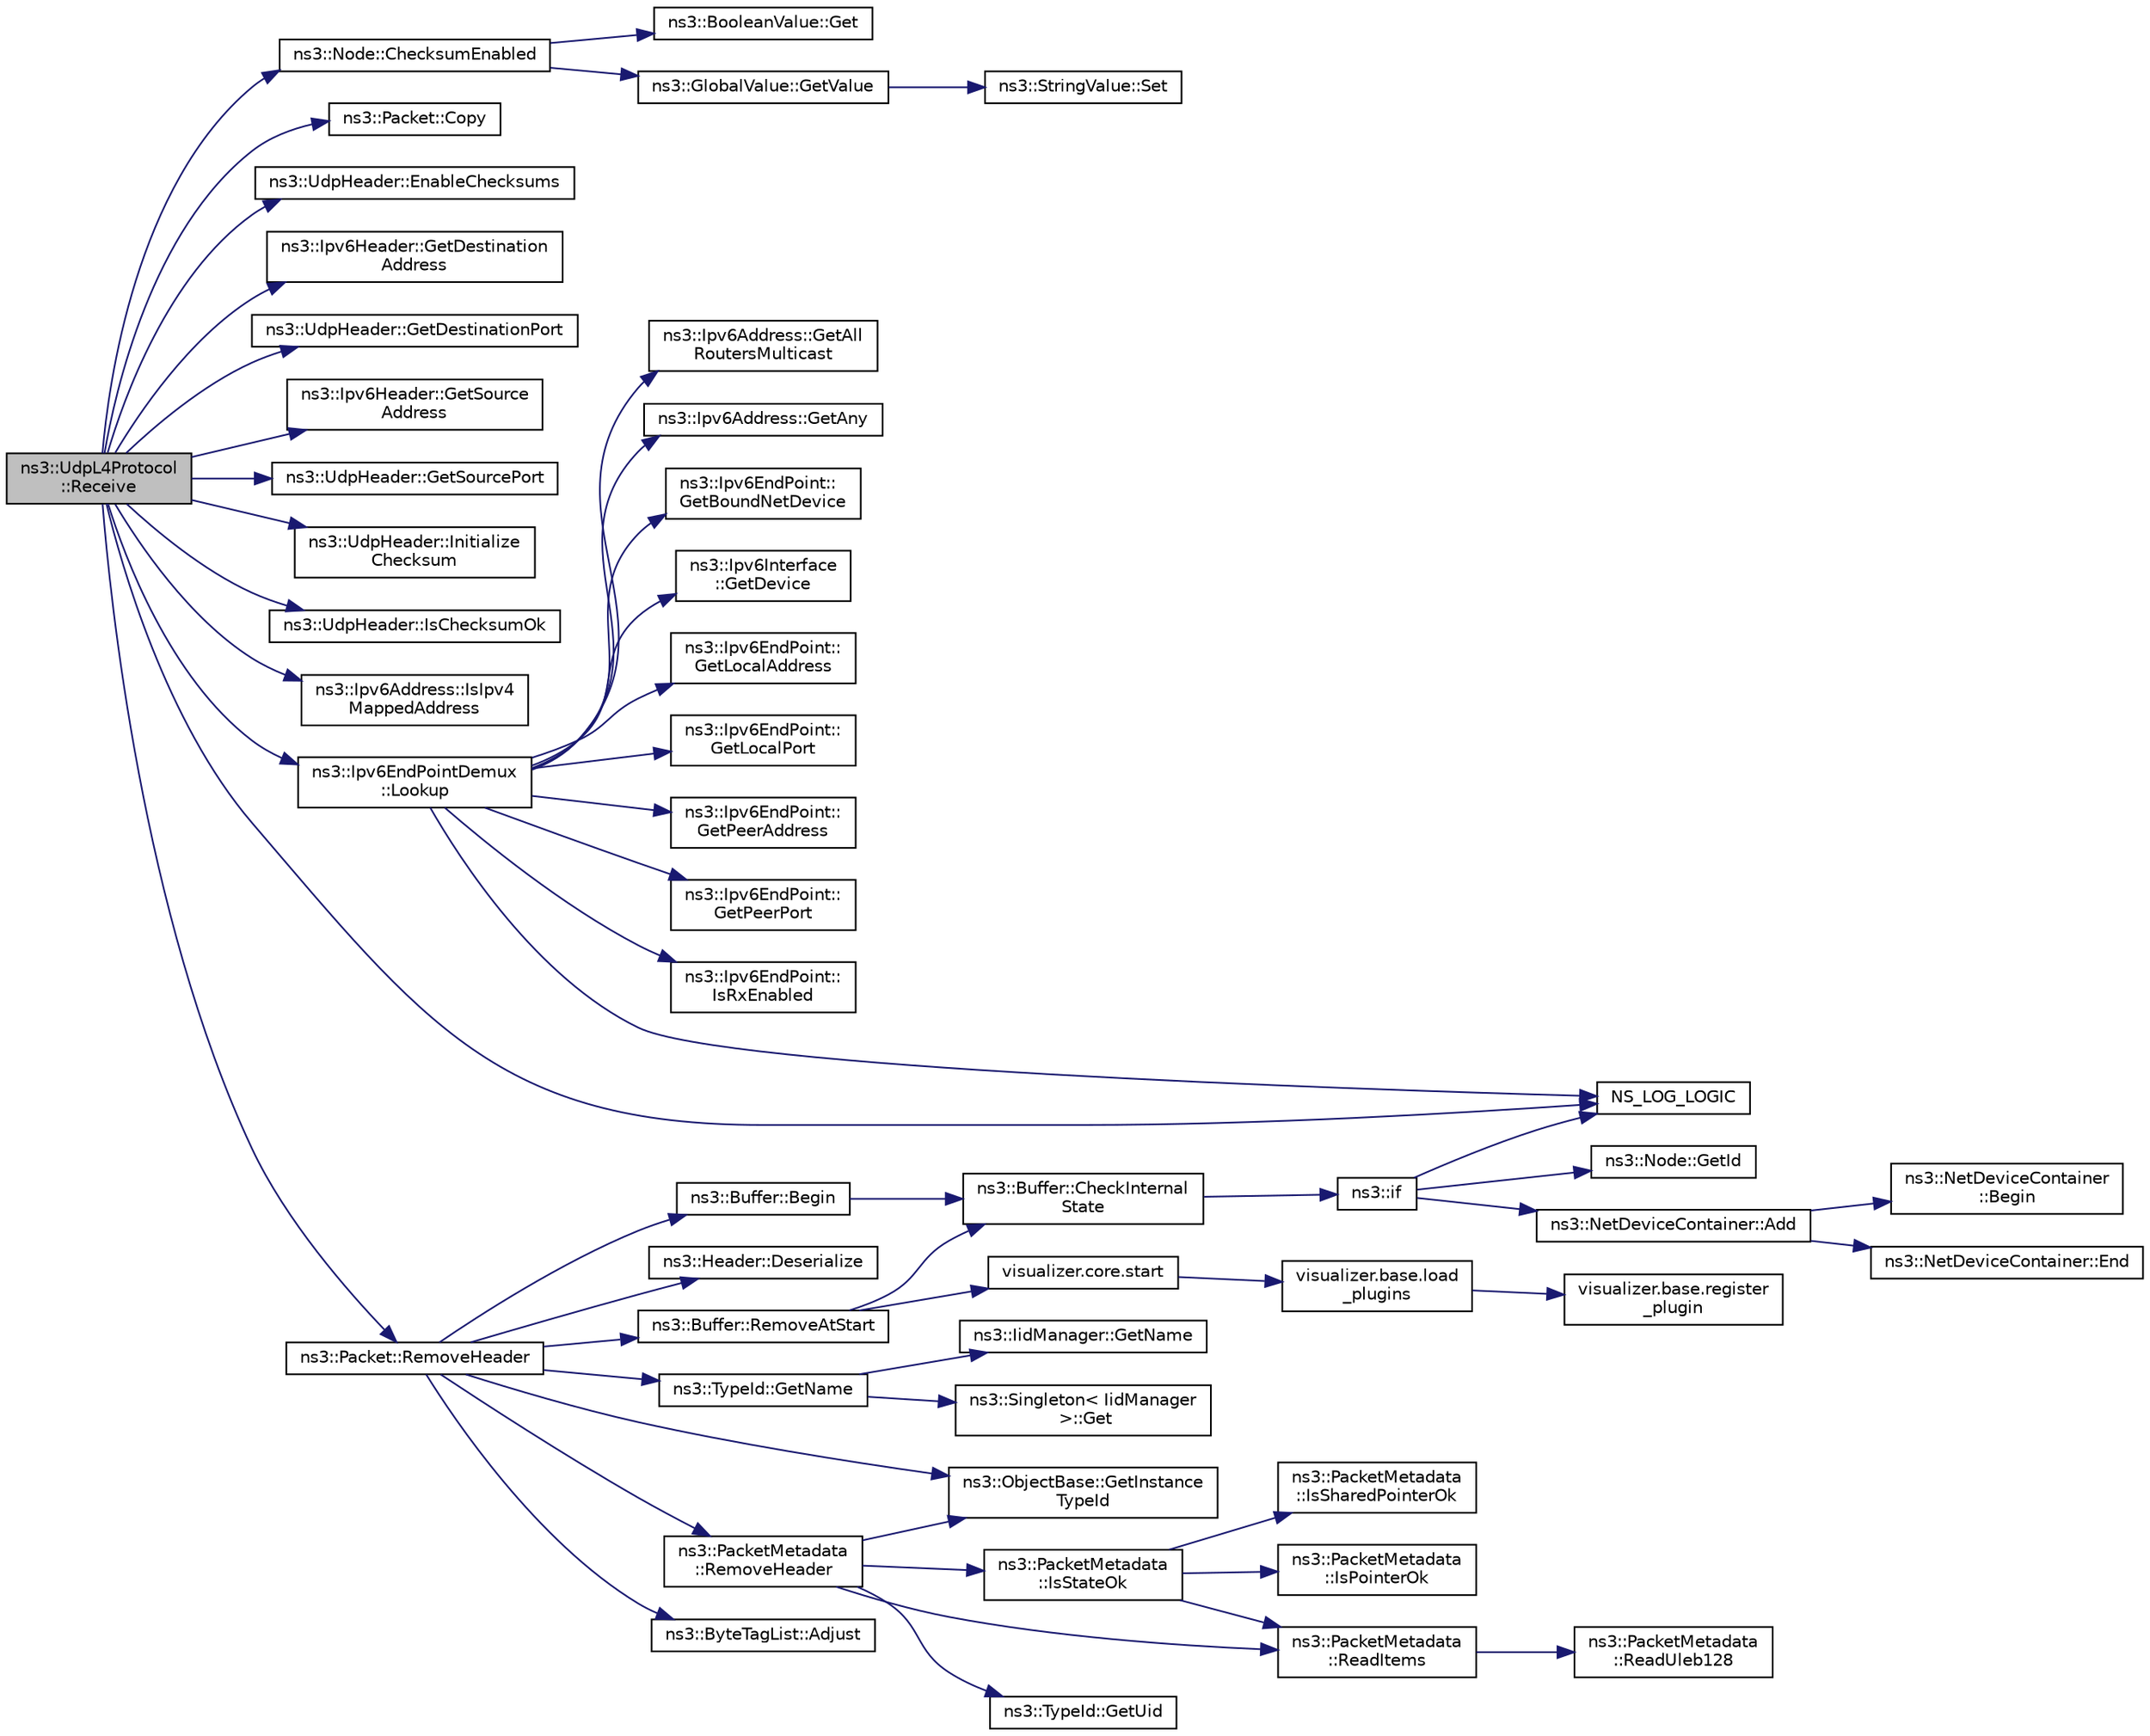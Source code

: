 digraph "ns3::UdpL4Protocol::Receive"
{
 // LATEX_PDF_SIZE
  edge [fontname="Helvetica",fontsize="10",labelfontname="Helvetica",labelfontsize="10"];
  node [fontname="Helvetica",fontsize="10",shape=record];
  rankdir="LR";
  Node1 [label="ns3::UdpL4Protocol\l::Receive",height=0.2,width=0.4,color="black", fillcolor="grey75", style="filled", fontcolor="black",tooltip="Called from lower-level layers to send the packet up in the stack."];
  Node1 -> Node2 [color="midnightblue",fontsize="10",style="solid",fontname="Helvetica"];
  Node2 [label="ns3::Node::ChecksumEnabled",height=0.2,width=0.4,color="black", fillcolor="white", style="filled",URL="$classns3_1_1_node.html#a0515bfe9a3aeb6605d657ba855699815",tooltip=" "];
  Node2 -> Node3 [color="midnightblue",fontsize="10",style="solid",fontname="Helvetica"];
  Node3 [label="ns3::BooleanValue::Get",height=0.2,width=0.4,color="black", fillcolor="white", style="filled",URL="$classns3_1_1_boolean_value.html#a9a4461490f9b71d99b07bb73993f0f00",tooltip=" "];
  Node2 -> Node4 [color="midnightblue",fontsize="10",style="solid",fontname="Helvetica"];
  Node4 [label="ns3::GlobalValue::GetValue",height=0.2,width=0.4,color="black", fillcolor="white", style="filled",URL="$classns3_1_1_global_value.html#a48a99242193fb69609a17332733e8600",tooltip="Get the value."];
  Node4 -> Node5 [color="midnightblue",fontsize="10",style="solid",fontname="Helvetica"];
  Node5 [label="ns3::StringValue::Set",height=0.2,width=0.4,color="black", fillcolor="white", style="filled",URL="$classns3_1_1_string_value.html#a17693012c6f2c52875e0d631fbf40155",tooltip=" "];
  Node1 -> Node6 [color="midnightblue",fontsize="10",style="solid",fontname="Helvetica"];
  Node6 [label="ns3::Packet::Copy",height=0.2,width=0.4,color="black", fillcolor="white", style="filled",URL="$classns3_1_1_packet.html#afb38be706cfc761bc1c0591f595fc1b7",tooltip="performs a COW copy of the packet."];
  Node1 -> Node7 [color="midnightblue",fontsize="10",style="solid",fontname="Helvetica"];
  Node7 [label="ns3::UdpHeader::EnableChecksums",height=0.2,width=0.4,color="black", fillcolor="white", style="filled",URL="$classns3_1_1_udp_header.html#a1be7b2d747df6076066ccd6d7dfc7f0d",tooltip="Enable checksum calculation for UDP."];
  Node1 -> Node8 [color="midnightblue",fontsize="10",style="solid",fontname="Helvetica"];
  Node8 [label="ns3::Ipv6Header::GetDestination\lAddress",height=0.2,width=0.4,color="black", fillcolor="white", style="filled",URL="$classns3_1_1_ipv6_header.html#a6f1681b5e31c57029b95255dc7553cb5",tooltip="Get the \"Destination address\" field."];
  Node1 -> Node9 [color="midnightblue",fontsize="10",style="solid",fontname="Helvetica"];
  Node9 [label="ns3::UdpHeader::GetDestinationPort",height=0.2,width=0.4,color="black", fillcolor="white", style="filled",URL="$classns3_1_1_udp_header.html#ad368e86767f342d3a0fa3831fadade64",tooltip=" "];
  Node1 -> Node10 [color="midnightblue",fontsize="10",style="solid",fontname="Helvetica"];
  Node10 [label="ns3::Ipv6Header::GetSource\lAddress",height=0.2,width=0.4,color="black", fillcolor="white", style="filled",URL="$classns3_1_1_ipv6_header.html#a07d13db76e48e50eb613d69ae46c2ab0",tooltip="Get the \"Source address\" field."];
  Node1 -> Node11 [color="midnightblue",fontsize="10",style="solid",fontname="Helvetica"];
  Node11 [label="ns3::UdpHeader::GetSourcePort",height=0.2,width=0.4,color="black", fillcolor="white", style="filled",URL="$classns3_1_1_udp_header.html#a4098dcf81f70cf995177318b1f7ef580",tooltip=" "];
  Node1 -> Node12 [color="midnightblue",fontsize="10",style="solid",fontname="Helvetica"];
  Node12 [label="ns3::UdpHeader::Initialize\lChecksum",height=0.2,width=0.4,color="black", fillcolor="white", style="filled",URL="$classns3_1_1_udp_header.html#ad5a6b055ebda2305135e6a4e7860e45e",tooltip=" "];
  Node1 -> Node13 [color="midnightblue",fontsize="10",style="solid",fontname="Helvetica"];
  Node13 [label="ns3::UdpHeader::IsChecksumOk",height=0.2,width=0.4,color="black", fillcolor="white", style="filled",URL="$classns3_1_1_udp_header.html#aa20cdf94b6db32a0bdd8b33fcd5a15f2",tooltip="Is the UDP checksum correct ?"];
  Node1 -> Node14 [color="midnightblue",fontsize="10",style="solid",fontname="Helvetica"];
  Node14 [label="ns3::Ipv6Address::IsIpv4\lMappedAddress",height=0.2,width=0.4,color="black", fillcolor="white", style="filled",URL="$classns3_1_1_ipv6_address.html#a74693fb4379303d46b6938f85931e6b9",tooltip="If the address is an IPv4-mapped address."];
  Node1 -> Node15 [color="midnightblue",fontsize="10",style="solid",fontname="Helvetica"];
  Node15 [label="ns3::Ipv6EndPointDemux\l::Lookup",height=0.2,width=0.4,color="black", fillcolor="white", style="filled",URL="$classns3_1_1_ipv6_end_point_demux.html#a14fd788471bcde832d3f125bdfabc24b",tooltip="lookup for a match with all the parameters."];
  Node15 -> Node16 [color="midnightblue",fontsize="10",style="solid",fontname="Helvetica"];
  Node16 [label="ns3::Ipv6Address::GetAll\lRoutersMulticast",height=0.2,width=0.4,color="black", fillcolor="white", style="filled",URL="$classns3_1_1_ipv6_address.html#aae006ec0f2c8e0cfd792cc1427f493cf",tooltip="Get the \"all routers multicast\" address."];
  Node15 -> Node17 [color="midnightblue",fontsize="10",style="solid",fontname="Helvetica"];
  Node17 [label="ns3::Ipv6Address::GetAny",height=0.2,width=0.4,color="black", fillcolor="white", style="filled",URL="$classns3_1_1_ipv6_address.html#a2783e8badfc98c8b0a8508bba6e1b91e",tooltip="Get the \"any\" (::) Ipv6Address."];
  Node15 -> Node18 [color="midnightblue",fontsize="10",style="solid",fontname="Helvetica"];
  Node18 [label="ns3::Ipv6EndPoint::\lGetBoundNetDevice",height=0.2,width=0.4,color="black", fillcolor="white", style="filled",URL="$classns3_1_1_ipv6_end_point.html#a58a52786b0b00f8b361104d0eca50bc8",tooltip="Returns socket's bound netdevice, if any."];
  Node15 -> Node19 [color="midnightblue",fontsize="10",style="solid",fontname="Helvetica"];
  Node19 [label="ns3::Ipv6Interface\l::GetDevice",height=0.2,width=0.4,color="black", fillcolor="white", style="filled",URL="$classns3_1_1_ipv6_interface.html#ae48d61d8e995e585a74050d78455bac7",tooltip="Get the NetDevice."];
  Node15 -> Node20 [color="midnightblue",fontsize="10",style="solid",fontname="Helvetica"];
  Node20 [label="ns3::Ipv6EndPoint::\lGetLocalAddress",height=0.2,width=0.4,color="black", fillcolor="white", style="filled",URL="$classns3_1_1_ipv6_end_point.html#a1972cd26240d42cd75f93e12d9182976",tooltip="Get the local address."];
  Node15 -> Node21 [color="midnightblue",fontsize="10",style="solid",fontname="Helvetica"];
  Node21 [label="ns3::Ipv6EndPoint::\lGetLocalPort",height=0.2,width=0.4,color="black", fillcolor="white", style="filled",URL="$classns3_1_1_ipv6_end_point.html#a39a9fd4aa85a8ecbbf2d6c84d589080b",tooltip="Get the local port."];
  Node15 -> Node22 [color="midnightblue",fontsize="10",style="solid",fontname="Helvetica"];
  Node22 [label="ns3::Ipv6EndPoint::\lGetPeerAddress",height=0.2,width=0.4,color="black", fillcolor="white", style="filled",URL="$classns3_1_1_ipv6_end_point.html#aa48c776ae54d85cf0f6a61a80d7b4cd8",tooltip="Get the peer address."];
  Node15 -> Node23 [color="midnightblue",fontsize="10",style="solid",fontname="Helvetica"];
  Node23 [label="ns3::Ipv6EndPoint::\lGetPeerPort",height=0.2,width=0.4,color="black", fillcolor="white", style="filled",URL="$classns3_1_1_ipv6_end_point.html#ac200f6b424104280ec1e55a415ed96fd",tooltip="Get the peer port."];
  Node15 -> Node24 [color="midnightblue",fontsize="10",style="solid",fontname="Helvetica"];
  Node24 [label="ns3::Ipv6EndPoint::\lIsRxEnabled",height=0.2,width=0.4,color="black", fillcolor="white", style="filled",URL="$classns3_1_1_ipv6_end_point.html#a60559306871f48ebffb5b84436cda5cc",tooltip="Checks if the endpoint can receive packets."];
  Node15 -> Node25 [color="midnightblue",fontsize="10",style="solid",fontname="Helvetica"];
  Node25 [label="NS_LOG_LOGIC",height=0.2,width=0.4,color="black", fillcolor="white", style="filled",URL="$global-router-interface_8cc.html#af2f17e24d29f39f6804d0d10d8cedc71",tooltip=" "];
  Node1 -> Node25 [color="midnightblue",fontsize="10",style="solid",fontname="Helvetica"];
  Node1 -> Node26 [color="midnightblue",fontsize="10",style="solid",fontname="Helvetica"];
  Node26 [label="ns3::Packet::RemoveHeader",height=0.2,width=0.4,color="black", fillcolor="white", style="filled",URL="$classns3_1_1_packet.html#a0961eccf975d75f902d40956c93ba63e",tooltip="Deserialize and remove the header from the internal buffer."];
  Node26 -> Node27 [color="midnightblue",fontsize="10",style="solid",fontname="Helvetica"];
  Node27 [label="ns3::ByteTagList::Adjust",height=0.2,width=0.4,color="black", fillcolor="white", style="filled",URL="$classns3_1_1_byte_tag_list.html#a1fec06d7e6daaf8039cf2a148e4090f2",tooltip="Adjust the offsets stored internally by the adjustment delta."];
  Node26 -> Node28 [color="midnightblue",fontsize="10",style="solid",fontname="Helvetica"];
  Node28 [label="ns3::Buffer::Begin",height=0.2,width=0.4,color="black", fillcolor="white", style="filled",URL="$classns3_1_1_buffer.html#acb977a0179de9abe4e295ce22023b4ca",tooltip=" "];
  Node28 -> Node29 [color="midnightblue",fontsize="10",style="solid",fontname="Helvetica"];
  Node29 [label="ns3::Buffer::CheckInternal\lState",height=0.2,width=0.4,color="black", fillcolor="white", style="filled",URL="$classns3_1_1_buffer.html#a200897ee202518b0d2bf91ead4e82be9",tooltip="Checks the internal buffer structures consistency."];
  Node29 -> Node30 [color="midnightblue",fontsize="10",style="solid",fontname="Helvetica"];
  Node30 [label="ns3::if",height=0.2,width=0.4,color="black", fillcolor="white", style="filled",URL="$namespacens3.html#aaad5cc5702ff29a1fcc8cdffd10a12e9",tooltip=" "];
  Node30 -> Node31 [color="midnightblue",fontsize="10",style="solid",fontname="Helvetica"];
  Node31 [label="ns3::NetDeviceContainer::Add",height=0.2,width=0.4,color="black", fillcolor="white", style="filled",URL="$classns3_1_1_net_device_container.html#a7ca8bc1d7ec00fd4fcc63869987fbda5",tooltip="Append the contents of another NetDeviceContainer to the end of this container."];
  Node31 -> Node32 [color="midnightblue",fontsize="10",style="solid",fontname="Helvetica"];
  Node32 [label="ns3::NetDeviceContainer\l::Begin",height=0.2,width=0.4,color="black", fillcolor="white", style="filled",URL="$classns3_1_1_net_device_container.html#a4ddc336af319061f5b61c515f0453242",tooltip="Get an iterator which refers to the first NetDevice in the container."];
  Node31 -> Node33 [color="midnightblue",fontsize="10",style="solid",fontname="Helvetica"];
  Node33 [label="ns3::NetDeviceContainer::End",height=0.2,width=0.4,color="black", fillcolor="white", style="filled",URL="$classns3_1_1_net_device_container.html#a436d9df206570861f96c3f278eaccb92",tooltip="Get an iterator which indicates past-the-last NetDevice in the container."];
  Node30 -> Node34 [color="midnightblue",fontsize="10",style="solid",fontname="Helvetica"];
  Node34 [label="ns3::Node::GetId",height=0.2,width=0.4,color="black", fillcolor="white", style="filled",URL="$classns3_1_1_node.html#a2ed8663077afcb8db519296b0ada6355",tooltip=" "];
  Node30 -> Node25 [color="midnightblue",fontsize="10",style="solid",fontname="Helvetica"];
  Node26 -> Node35 [color="midnightblue",fontsize="10",style="solid",fontname="Helvetica"];
  Node35 [label="ns3::Header::Deserialize",height=0.2,width=0.4,color="black", fillcolor="white", style="filled",URL="$classns3_1_1_header.html#a78be9400bb66b2a8543606f395ef5396",tooltip=" "];
  Node26 -> Node36 [color="midnightblue",fontsize="10",style="solid",fontname="Helvetica"];
  Node36 [label="ns3::ObjectBase::GetInstance\lTypeId",height=0.2,width=0.4,color="black", fillcolor="white", style="filled",URL="$classns3_1_1_object_base.html#abe5b43a6f5b99a92a4c3122db31f06fb",tooltip="Get the most derived TypeId for this Object."];
  Node26 -> Node37 [color="midnightblue",fontsize="10",style="solid",fontname="Helvetica"];
  Node37 [label="ns3::TypeId::GetName",height=0.2,width=0.4,color="black", fillcolor="white", style="filled",URL="$classns3_1_1_type_id.html#abc4965475a579c2afdc668d7a7d58374",tooltip="Get the name."];
  Node37 -> Node38 [color="midnightblue",fontsize="10",style="solid",fontname="Helvetica"];
  Node38 [label="ns3::Singleton\< IidManager\l \>::Get",height=0.2,width=0.4,color="black", fillcolor="white", style="filled",URL="$classns3_1_1_singleton.html#a80a2cd3c25a27ea72add7a9f7a141ffa",tooltip="Get a pointer to the singleton instance."];
  Node37 -> Node39 [color="midnightblue",fontsize="10",style="solid",fontname="Helvetica"];
  Node39 [label="ns3::IidManager::GetName",height=0.2,width=0.4,color="black", fillcolor="white", style="filled",URL="$classns3_1_1_iid_manager.html#a6658aaa8120efd885e98addb76a6f1d4",tooltip="Get the name of a type id."];
  Node26 -> Node40 [color="midnightblue",fontsize="10",style="solid",fontname="Helvetica"];
  Node40 [label="ns3::Buffer::RemoveAtStart",height=0.2,width=0.4,color="black", fillcolor="white", style="filled",URL="$classns3_1_1_buffer.html#adeecbb3e8f518aec6fee0437578ade4b",tooltip=" "];
  Node40 -> Node29 [color="midnightblue",fontsize="10",style="solid",fontname="Helvetica"];
  Node40 -> Node41 [color="midnightblue",fontsize="10",style="solid",fontname="Helvetica"];
  Node41 [label="visualizer.core.start",height=0.2,width=0.4,color="black", fillcolor="white", style="filled",URL="$namespacevisualizer_1_1core.html#a2a35e5d8a34af358b508dac8635754e0",tooltip=" "];
  Node41 -> Node42 [color="midnightblue",fontsize="10",style="solid",fontname="Helvetica"];
  Node42 [label="visualizer.base.load\l_plugins",height=0.2,width=0.4,color="black", fillcolor="white", style="filled",URL="$namespacevisualizer_1_1base.html#ad171497a5ff1afe0a73bedaebf35448f",tooltip=" "];
  Node42 -> Node43 [color="midnightblue",fontsize="10",style="solid",fontname="Helvetica"];
  Node43 [label="visualizer.base.register\l_plugin",height=0.2,width=0.4,color="black", fillcolor="white", style="filled",URL="$namespacevisualizer_1_1base.html#a6b0ffcff1e17ec4027496f50177e5b9e",tooltip=" "];
  Node26 -> Node44 [color="midnightblue",fontsize="10",style="solid",fontname="Helvetica"];
  Node44 [label="ns3::PacketMetadata\l::RemoveHeader",height=0.2,width=0.4,color="black", fillcolor="white", style="filled",URL="$classns3_1_1_packet_metadata.html#afa8a589ec783d4998516d7f39f21242d",tooltip="Remove an header."];
  Node44 -> Node36 [color="midnightblue",fontsize="10",style="solid",fontname="Helvetica"];
  Node44 -> Node45 [color="midnightblue",fontsize="10",style="solid",fontname="Helvetica"];
  Node45 [label="ns3::TypeId::GetUid",height=0.2,width=0.4,color="black", fillcolor="white", style="filled",URL="$classns3_1_1_type_id.html#a429535085325d6f926724771446d9047",tooltip="Get the internal id of this TypeId."];
  Node44 -> Node46 [color="midnightblue",fontsize="10",style="solid",fontname="Helvetica"];
  Node46 [label="ns3::PacketMetadata\l::IsStateOk",height=0.2,width=0.4,color="black", fillcolor="white", style="filled",URL="$classns3_1_1_packet_metadata.html#a547dc7d09f1b2d41a28445a91c2fcf37",tooltip="Check if the metadata state is ok."];
  Node46 -> Node47 [color="midnightblue",fontsize="10",style="solid",fontname="Helvetica"];
  Node47 [label="ns3::PacketMetadata\l::IsPointerOk",height=0.2,width=0.4,color="black", fillcolor="white", style="filled",URL="$classns3_1_1_packet_metadata.html#ac6fcebd163b3655b041476c3277102c1",tooltip="Check if the position is valid."];
  Node46 -> Node48 [color="midnightblue",fontsize="10",style="solid",fontname="Helvetica"];
  Node48 [label="ns3::PacketMetadata\l::IsSharedPointerOk",height=0.2,width=0.4,color="black", fillcolor="white", style="filled",URL="$classns3_1_1_packet_metadata.html#ac9e6db729cae99e9755981de02f3ffa0",tooltip="Check if the position is valid."];
  Node46 -> Node49 [color="midnightblue",fontsize="10",style="solid",fontname="Helvetica"];
  Node49 [label="ns3::PacketMetadata\l::ReadItems",height=0.2,width=0.4,color="black", fillcolor="white", style="filled",URL="$classns3_1_1_packet_metadata.html#a7fe144386274167b6aac05ac0a0cdf6f",tooltip="Read items."];
  Node49 -> Node50 [color="midnightblue",fontsize="10",style="solid",fontname="Helvetica"];
  Node50 [label="ns3::PacketMetadata\l::ReadUleb128",height=0.2,width=0.4,color="black", fillcolor="white", style="filled",URL="$classns3_1_1_packet_metadata.html#a7378e5fe71fcefd939f19c1669e54c79",tooltip="Read a ULEB128 (Unsigned Little Endian Base 128) coded number."];
  Node44 -> Node49 [color="midnightblue",fontsize="10",style="solid",fontname="Helvetica"];
}
